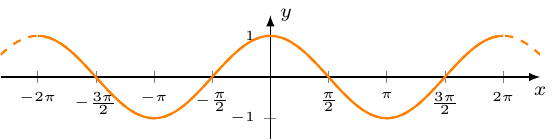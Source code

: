 \documentclass[crop]{standalone}
\usepackage[dvipsnames]{xcolor}
\usepackage{tikz}
\usepackage{pgfplots}
\pgfplotsset{compat=1.18}
\usetikzlibrary{shapes.geometric,positioning}
\begin{document}
  \begin{tikzpicture}[font=\tiny]
    \begin{axis}[%
      trig format plots=rad,
      axis x line=center,axis y line=center,
      unit vector ratio={0.9 1},
      xlabel={\scriptsize$x$},ylabel={\scriptsize$y$},
      xlabel style={below},ylabel style={right},
      xmin=-2*pi-1,xmax=2*pi+1,
      xtick={-2*pi,-3*pi/2,-pi,-pi/2,0,pi/2,pi,3*pi/2,2*pi},
      xticklabels={$-2\pi$,$-\frac{3\pi}{2}$,$-\pi$,$-\frac{\pi}{2}$,$0$,$\frac{\pi}{2}$,$\pi$,$\frac{3\pi}{2}$,$2\pi$},
      xticklabel style={xshift=0.0em},
      ymin=-1.5,ymax=1.5,ytick={-1,1},
      axis line style={-latex},
    ]%

      \addplot[mark=none,domain=-2*pi:2*pi,color=orange,thick,samples=1000] {cos(x)};
      \addplot[mark=none,dashed,domain=-2*pi-1:2*pi+1,color=orange,thick,samples=1000] {cos(x)};
    \end{axis}
  \end{tikzpicture}%
\end{document}